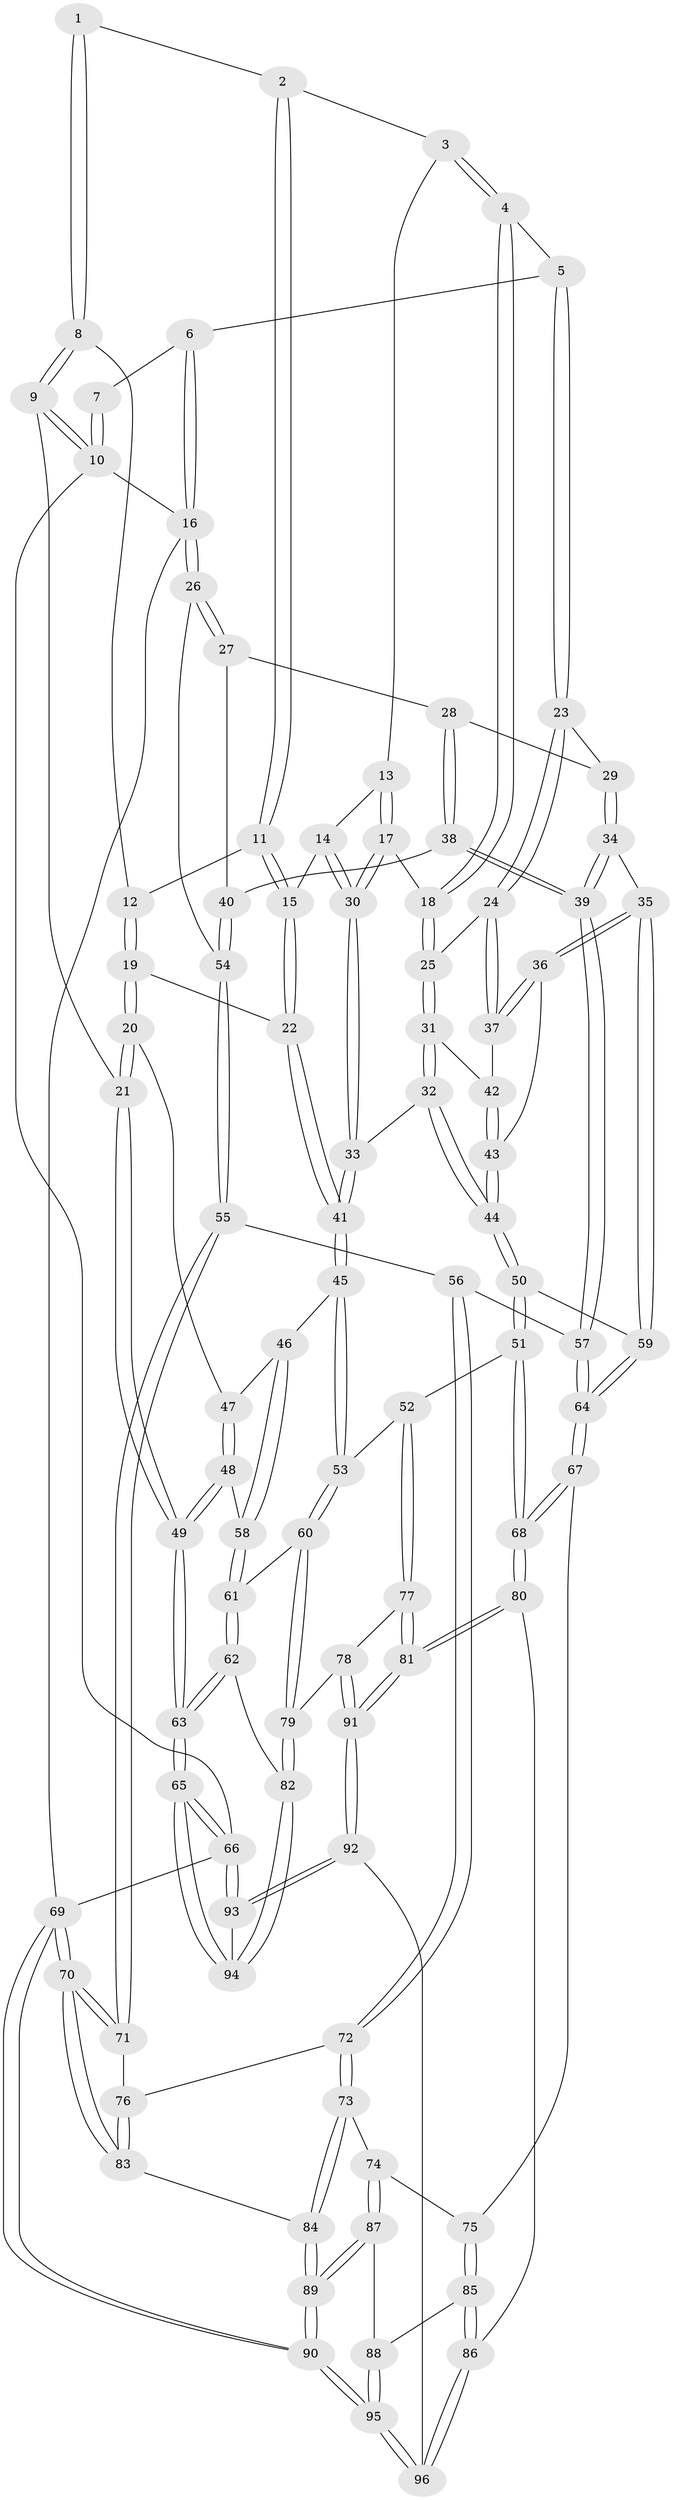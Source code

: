 // Generated by graph-tools (version 1.1) at 2025/27/03/09/25 03:27:11]
// undirected, 96 vertices, 237 edges
graph export_dot {
graph [start="1"]
  node [color=gray90,style=filled];
  1 [pos="+0.19324190637428496+0"];
  2 [pos="+0.22752602948456727+0"];
  3 [pos="+0.2699815289281725+0.06794292541355791"];
  4 [pos="+0.531349880951779+0.010554445276875183"];
  5 [pos="+0.6278049855997003+0"];
  6 [pos="+0.6287076007703256+0"];
  7 [pos="+0.1857335102279387+0"];
  8 [pos="+0.09883832190879628+0.060667917848985065"];
  9 [pos="+0+0"];
  10 [pos="+0+0"];
  11 [pos="+0.13634430838902614+0.130523455188596"];
  12 [pos="+0.11401100711294676+0.12706881216454527"];
  13 [pos="+0.27307228610520584+0.1072410785324127"];
  14 [pos="+0.2425154694231755+0.1614572683035967"];
  15 [pos="+0.21148921406063428+0.1866484932675092"];
  16 [pos="+1+0"];
  17 [pos="+0.4181279889519124+0.15850341305862573"];
  18 [pos="+0.43220826420620595+0.14584848857129526"];
  19 [pos="+0+0.21268692854372945"];
  20 [pos="+0+0.22221715957000623"];
  21 [pos="+0+0.22661426703889356"];
  22 [pos="+0.20232215766122014+0.24755970216114326"];
  23 [pos="+0.6735353457809535+0.02037948821894006"];
  24 [pos="+0.635941860739769+0.1739500841422278"];
  25 [pos="+0.5228345078290438+0.25097518796870477"];
  26 [pos="+1+0"];
  27 [pos="+0.8536843826143453+0.1298477251019966"];
  28 [pos="+0.8034092984233423+0.11878298626350459"];
  29 [pos="+0.7836338829070737+0.10824071668621925"];
  30 [pos="+0.38641031870158543+0.23816067259458956"];
  31 [pos="+0.5068594435042484+0.28094033133334434"];
  32 [pos="+0.41347053490024593+0.3345407446244068"];
  33 [pos="+0.38106607609849097+0.3114080103049155"];
  34 [pos="+0.7363610650303029+0.40847014806675025"];
  35 [pos="+0.7076595638547188+0.39297921035755273"];
  36 [pos="+0.6835103721506367+0.3643083549853572"];
  37 [pos="+0.6465162073503032+0.28810312788662673"];
  38 [pos="+0.8369270694570132+0.31169698292059783"];
  39 [pos="+0.7445527424748757+0.41530995706884627"];
  40 [pos="+1+0.2766061512266954"];
  41 [pos="+0.23164538927328282+0.3454061867508476"];
  42 [pos="+0.5596902939988907+0.3079697814784838"];
  43 [pos="+0.5452992208287896+0.36438303018244145"];
  44 [pos="+0.4580102901500036+0.41666627726944494"];
  45 [pos="+0.22817648956348768+0.3505010043969519"];
  46 [pos="+0.19643759181751652+0.35815898396452833"];
  47 [pos="+0.08210827342564563+0.3101711040663934"];
  48 [pos="+0.053690290375925404+0.4426760618557896"];
  49 [pos="+0+0.3917651368720148"];
  50 [pos="+0.4677072670269746+0.474639671184041"];
  51 [pos="+0.40335477956630933+0.5521864985619317"];
  52 [pos="+0.3461200455264575+0.5702577377027481"];
  53 [pos="+0.27108949997535603+0.548256607786765"];
  54 [pos="+1+0.31961560040813025"];
  55 [pos="+1+0.37969183078755886"];
  56 [pos="+0.8871431562750698+0.4896727949150315"];
  57 [pos="+0.7594378935795539+0.44712339292829567"];
  58 [pos="+0.07068644636094315+0.4470224492829374"];
  59 [pos="+0.48734828774444233+0.4785479802210242"];
  60 [pos="+0.15891598672415413+0.6047009592739075"];
  61 [pos="+0.14510806489333894+0.6034489332731539"];
  62 [pos="+0+0.7051423763753927"];
  63 [pos="+0+0.7094589890801093"];
  64 [pos="+0.6688437428413853+0.6061061546053816"];
  65 [pos="+0+1"];
  66 [pos="+0+1"];
  67 [pos="+0.6680314697531871+0.6597551160032792"];
  68 [pos="+0.5459544951769724+0.7188228764574163"];
  69 [pos="+1+1"];
  70 [pos="+1+0.9551936193836804"];
  71 [pos="+1+0.6191220318468006"];
  72 [pos="+0.89161570751786+0.6539676069287594"];
  73 [pos="+0.8785155270466264+0.669025057584241"];
  74 [pos="+0.7191426569701004+0.691433841770935"];
  75 [pos="+0.6945995225458397+0.6805078171574249"];
  76 [pos="+0.9665559103697301+0.6613041690072576"];
  77 [pos="+0.345169329400512+0.6272792386081719"];
  78 [pos="+0.2765544787368937+0.8082543091496724"];
  79 [pos="+0.23734510219055677+0.8031968493894766"];
  80 [pos="+0.48777299615660774+0.8235672698606187"];
  81 [pos="+0.47265148946920493+0.8298313940327429"];
  82 [pos="+0.15156771126620397+0.8489461081420153"];
  83 [pos="+0.9982626237761081+0.8286786852704242"];
  84 [pos="+0.9097118075989012+0.8188499305044254"];
  85 [pos="+0.6615719332334871+0.8709511449563924"];
  86 [pos="+0.582761399299938+0.8837754429142816"];
  87 [pos="+0.792562368768075+0.8451775101006401"];
  88 [pos="+0.6867806304613532+0.8804222072530329"];
  89 [pos="+0.8388092252028131+0.8712968520937001"];
  90 [pos="+0.8476511772569616+1"];
  91 [pos="+0.39501828918855086+0.8843100119639661"];
  92 [pos="+0.353839396686816+1"];
  93 [pos="+0.26633910693112905+1"];
  94 [pos="+0.13531225430007673+0.9121605137672647"];
  95 [pos="+0.7835386638906534+1"];
  96 [pos="+0.661214566949329+1"];
  1 -- 2;
  1 -- 8;
  1 -- 8;
  2 -- 3;
  2 -- 11;
  2 -- 11;
  3 -- 4;
  3 -- 4;
  3 -- 13;
  4 -- 5;
  4 -- 18;
  4 -- 18;
  5 -- 6;
  5 -- 23;
  5 -- 23;
  6 -- 7;
  6 -- 16;
  6 -- 16;
  7 -- 10;
  7 -- 10;
  8 -- 9;
  8 -- 9;
  8 -- 12;
  9 -- 10;
  9 -- 10;
  9 -- 21;
  10 -- 16;
  10 -- 66;
  11 -- 12;
  11 -- 15;
  11 -- 15;
  12 -- 19;
  12 -- 19;
  13 -- 14;
  13 -- 17;
  13 -- 17;
  14 -- 15;
  14 -- 30;
  14 -- 30;
  15 -- 22;
  15 -- 22;
  16 -- 26;
  16 -- 26;
  16 -- 69;
  17 -- 18;
  17 -- 30;
  17 -- 30;
  18 -- 25;
  18 -- 25;
  19 -- 20;
  19 -- 20;
  19 -- 22;
  20 -- 21;
  20 -- 21;
  20 -- 47;
  21 -- 49;
  21 -- 49;
  22 -- 41;
  22 -- 41;
  23 -- 24;
  23 -- 24;
  23 -- 29;
  24 -- 25;
  24 -- 37;
  24 -- 37;
  25 -- 31;
  25 -- 31;
  26 -- 27;
  26 -- 27;
  26 -- 54;
  27 -- 28;
  27 -- 40;
  28 -- 29;
  28 -- 38;
  28 -- 38;
  29 -- 34;
  29 -- 34;
  30 -- 33;
  30 -- 33;
  31 -- 32;
  31 -- 32;
  31 -- 42;
  32 -- 33;
  32 -- 44;
  32 -- 44;
  33 -- 41;
  33 -- 41;
  34 -- 35;
  34 -- 39;
  34 -- 39;
  35 -- 36;
  35 -- 36;
  35 -- 59;
  35 -- 59;
  36 -- 37;
  36 -- 37;
  36 -- 43;
  37 -- 42;
  38 -- 39;
  38 -- 39;
  38 -- 40;
  39 -- 57;
  39 -- 57;
  40 -- 54;
  40 -- 54;
  41 -- 45;
  41 -- 45;
  42 -- 43;
  42 -- 43;
  43 -- 44;
  43 -- 44;
  44 -- 50;
  44 -- 50;
  45 -- 46;
  45 -- 53;
  45 -- 53;
  46 -- 47;
  46 -- 58;
  46 -- 58;
  47 -- 48;
  47 -- 48;
  48 -- 49;
  48 -- 49;
  48 -- 58;
  49 -- 63;
  49 -- 63;
  50 -- 51;
  50 -- 51;
  50 -- 59;
  51 -- 52;
  51 -- 68;
  51 -- 68;
  52 -- 53;
  52 -- 77;
  52 -- 77;
  53 -- 60;
  53 -- 60;
  54 -- 55;
  54 -- 55;
  55 -- 56;
  55 -- 71;
  55 -- 71;
  56 -- 57;
  56 -- 72;
  56 -- 72;
  57 -- 64;
  57 -- 64;
  58 -- 61;
  58 -- 61;
  59 -- 64;
  59 -- 64;
  60 -- 61;
  60 -- 79;
  60 -- 79;
  61 -- 62;
  61 -- 62;
  62 -- 63;
  62 -- 63;
  62 -- 82;
  63 -- 65;
  63 -- 65;
  64 -- 67;
  64 -- 67;
  65 -- 66;
  65 -- 66;
  65 -- 94;
  65 -- 94;
  66 -- 69;
  66 -- 93;
  66 -- 93;
  67 -- 68;
  67 -- 68;
  67 -- 75;
  68 -- 80;
  68 -- 80;
  69 -- 70;
  69 -- 70;
  69 -- 90;
  69 -- 90;
  70 -- 71;
  70 -- 71;
  70 -- 83;
  70 -- 83;
  71 -- 76;
  72 -- 73;
  72 -- 73;
  72 -- 76;
  73 -- 74;
  73 -- 84;
  73 -- 84;
  74 -- 75;
  74 -- 87;
  74 -- 87;
  75 -- 85;
  75 -- 85;
  76 -- 83;
  76 -- 83;
  77 -- 78;
  77 -- 81;
  77 -- 81;
  78 -- 79;
  78 -- 91;
  78 -- 91;
  79 -- 82;
  79 -- 82;
  80 -- 81;
  80 -- 81;
  80 -- 86;
  81 -- 91;
  81 -- 91;
  82 -- 94;
  82 -- 94;
  83 -- 84;
  84 -- 89;
  84 -- 89;
  85 -- 86;
  85 -- 86;
  85 -- 88;
  86 -- 96;
  86 -- 96;
  87 -- 88;
  87 -- 89;
  87 -- 89;
  88 -- 95;
  88 -- 95;
  89 -- 90;
  89 -- 90;
  90 -- 95;
  90 -- 95;
  91 -- 92;
  91 -- 92;
  92 -- 93;
  92 -- 93;
  92 -- 96;
  93 -- 94;
  95 -- 96;
  95 -- 96;
}
